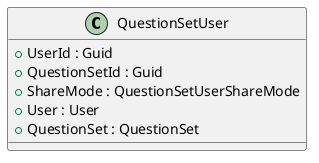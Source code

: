 @startuml
class QuestionSetUser {
    + UserId : Guid
    + QuestionSetId : Guid
    + ShareMode : QuestionSetUserShareMode
    + User : User
    + QuestionSet : QuestionSet
}
@enduml 